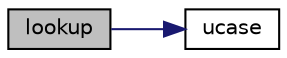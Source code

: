 digraph "lookup"
{
  edge [fontname="Helvetica",fontsize="10",labelfontname="Helvetica",labelfontsize="10"];
  node [fontname="Helvetica",fontsize="10",shape=record];
  rankdir="LR";
  Node117 [label="lookup",height=0.2,width=0.4,color="black", fillcolor="grey75", style="filled", fontcolor="black"];
  Node117 -> Node118 [color="midnightblue",fontsize="10",style="solid",fontname="Helvetica"];
  Node118 [label="ucase",height=0.2,width=0.4,color="black", fillcolor="white", style="filled",URL="$FreeRTOS_2atlast_8c.html#a6865ae8ed0bb96096049e08cbe1e6a61"];
}
